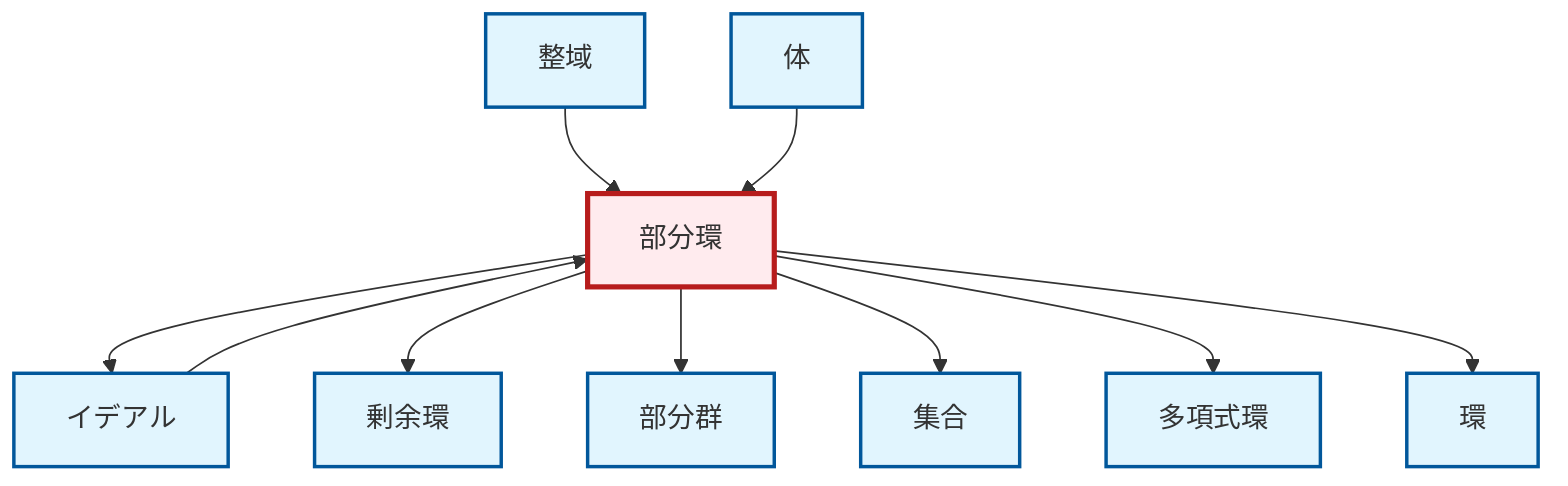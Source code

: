 graph TD
    classDef definition fill:#e1f5fe,stroke:#01579b,stroke-width:2px
    classDef theorem fill:#f3e5f5,stroke:#4a148c,stroke-width:2px
    classDef axiom fill:#fff3e0,stroke:#e65100,stroke-width:2px
    classDef example fill:#e8f5e9,stroke:#1b5e20,stroke-width:2px
    classDef current fill:#ffebee,stroke:#b71c1c,stroke-width:3px
    def-ring["環"]:::definition
    def-integral-domain["整域"]:::definition
    def-subring["部分環"]:::definition
    def-quotient-ring["剰余環"]:::definition
    def-polynomial-ring["多項式環"]:::definition
    def-set["集合"]:::definition
    def-field["体"]:::definition
    def-ideal["イデアル"]:::definition
    def-subgroup["部分群"]:::definition
    def-subring --> def-ideal
    def-subring --> def-quotient-ring
    def-subring --> def-subgroup
    def-integral-domain --> def-subring
    def-subring --> def-set
    def-subring --> def-polynomial-ring
    def-subring --> def-ring
    def-field --> def-subring
    def-ideal --> def-subring
    class def-subring current